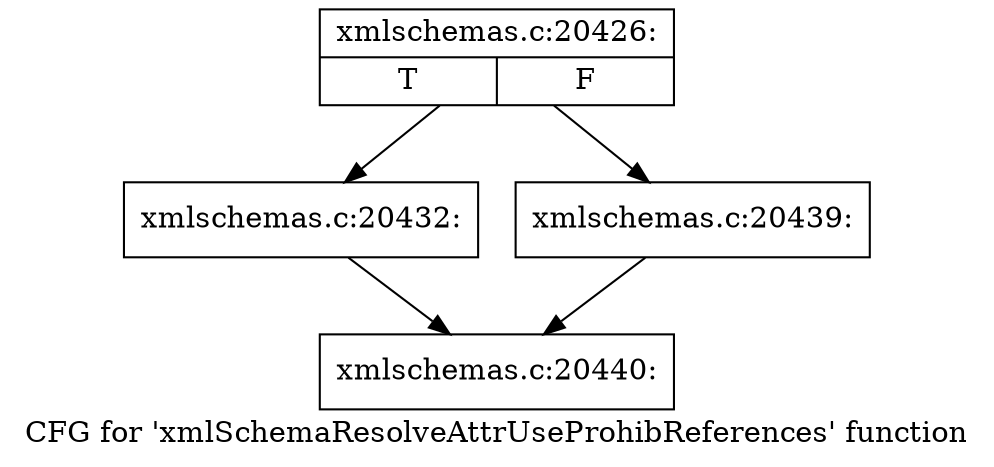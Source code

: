 digraph "CFG for 'xmlSchemaResolveAttrUseProhibReferences' function" {
	label="CFG for 'xmlSchemaResolveAttrUseProhibReferences' function";

	Node0x50bf7d0 [shape=record,label="{xmlschemas.c:20426:|{<s0>T|<s1>F}}"];
	Node0x50bf7d0 -> Node0x50bf9b0;
	Node0x50bf7d0 -> Node0x50bfa00;
	Node0x50bf9b0 [shape=record,label="{xmlschemas.c:20432:}"];
	Node0x50bf9b0 -> Node0x50c1bb0;
	Node0x50bfa00 [shape=record,label="{xmlschemas.c:20439:}"];
	Node0x50bfa00 -> Node0x50c1bb0;
	Node0x50c1bb0 [shape=record,label="{xmlschemas.c:20440:}"];
}
